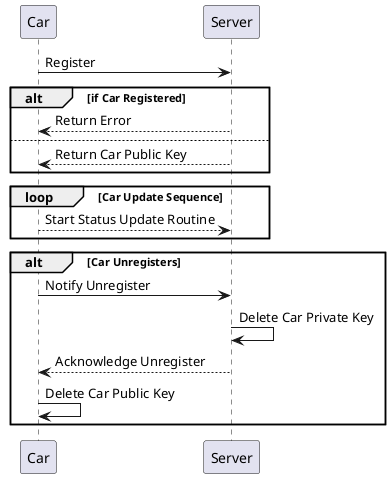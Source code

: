 @startuml

Car -> Server: Register
alt if Car Registered
Server --> Car: Return Error
else
Server --> Car: Return Car Public Key
end

loop Car Update Sequence
Car --> Server : Start Status Update Routine
end

alt Car Unregisters
Car -> Server : Notify Unregister
Server -> Server : Delete Car Private Key
Server --> Car : Acknowledge Unregister
Car -> Car: Delete Car Public Key
end
@enduml
